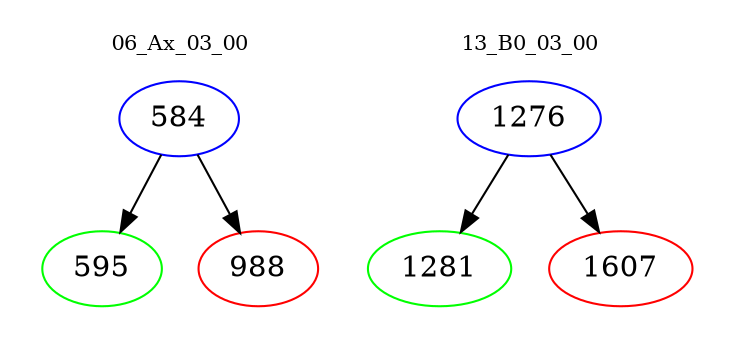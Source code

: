 digraph{
subgraph cluster_0 {
color = white
label = "06_Ax_03_00";
fontsize=10;
T0_584 [label="584", color="blue"]
T0_584 -> T0_595 [color="black"]
T0_595 [label="595", color="green"]
T0_584 -> T0_988 [color="black"]
T0_988 [label="988", color="red"]
}
subgraph cluster_1 {
color = white
label = "13_B0_03_00";
fontsize=10;
T1_1276 [label="1276", color="blue"]
T1_1276 -> T1_1281 [color="black"]
T1_1281 [label="1281", color="green"]
T1_1276 -> T1_1607 [color="black"]
T1_1607 [label="1607", color="red"]
}
}
